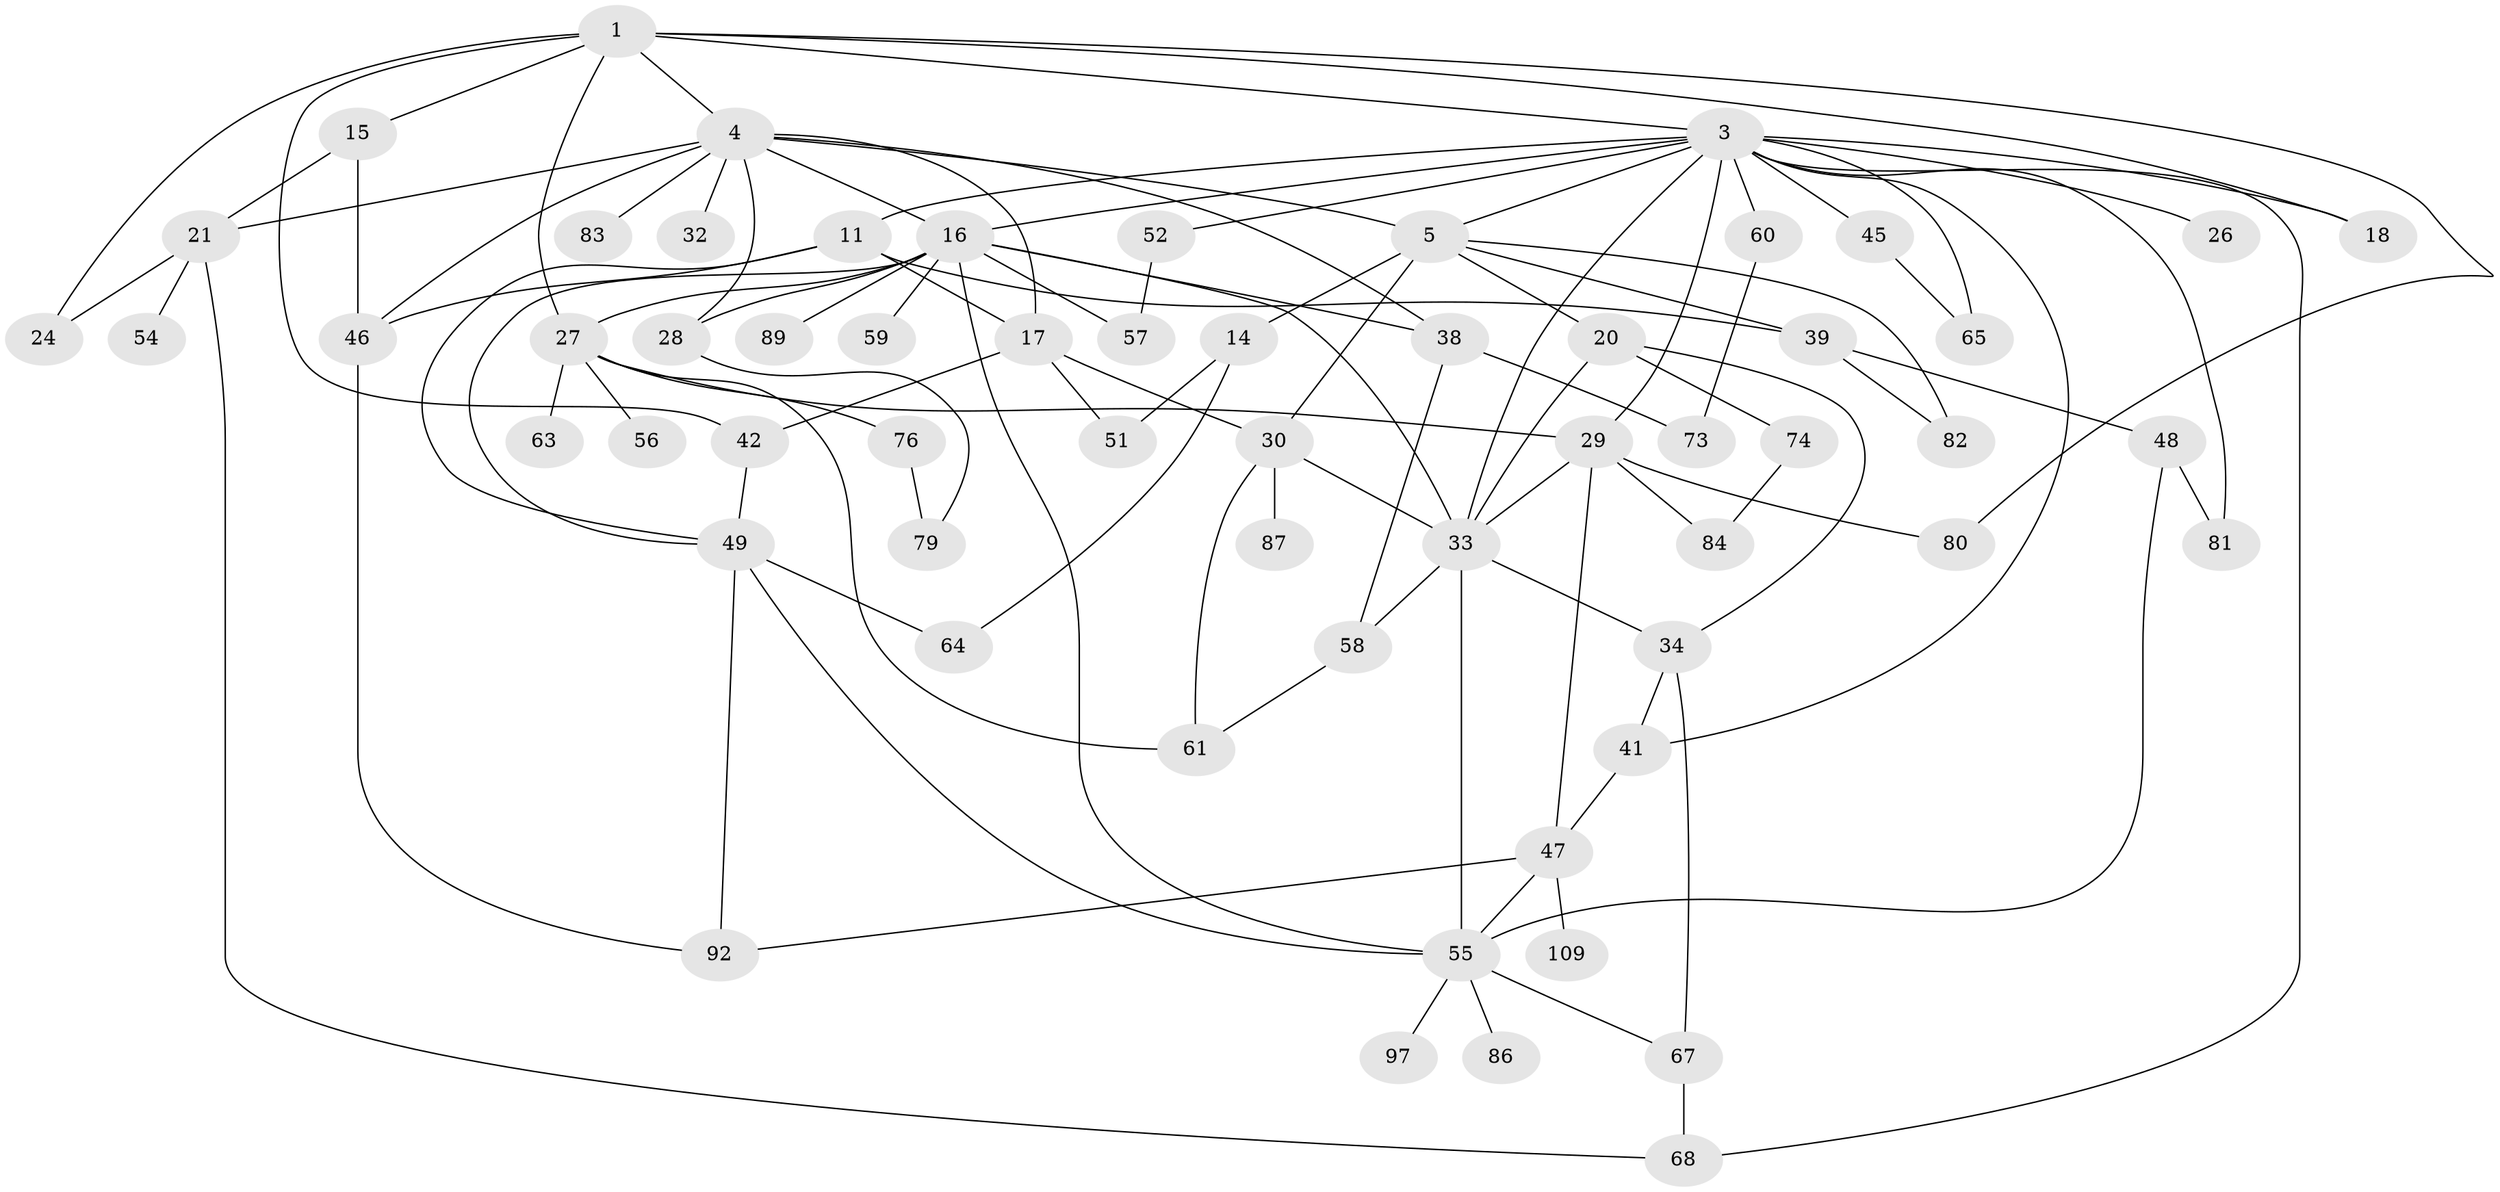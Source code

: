 // original degree distribution, {3: 0.24166666666666667, 4: 0.1, 6: 0.041666666666666664, 5: 0.058333333333333334, 7: 0.03333333333333333, 10: 0.008333333333333333, 2: 0.31666666666666665, 1: 0.2}
// Generated by graph-tools (version 1.1) at 2025/13/03/09/25 04:13:26]
// undirected, 60 vertices, 105 edges
graph export_dot {
graph [start="1"]
  node [color=gray90,style=filled];
  1 [super="+8+43+2"];
  3 [super="+7+10+69"];
  4 [super="+9+40+22"];
  5 [super="+70+6+19"];
  11 [super="+91+113"];
  14 [super="+66"];
  15 [super="+23+71"];
  16 [super="+53"];
  17 [super="+25"];
  18;
  20;
  21 [super="+37"];
  24 [super="+106"];
  26 [super="+99"];
  27 [super="+72"];
  28 [super="+101"];
  29 [super="+85+104"];
  30 [super="+50"];
  32 [super="+103"];
  33 [super="+102"];
  34 [super="+105"];
  38 [super="+77"];
  39;
  41 [super="+95"];
  42;
  45;
  46 [super="+78"];
  47;
  48;
  49 [super="+62+96"];
  51;
  52;
  54;
  55 [super="+90+100"];
  56 [super="+118"];
  57;
  58;
  59;
  60;
  61;
  63;
  64;
  65 [super="+88"];
  67;
  68 [super="+93"];
  73 [super="+120"];
  74;
  76;
  79;
  80;
  81 [super="+111"];
  82 [super="+98"];
  83;
  84;
  86 [super="+117"];
  87;
  89;
  92;
  97;
  109;
  1 -- 24;
  1 -- 27;
  1 -- 15;
  1 -- 80;
  1 -- 18;
  1 -- 3;
  1 -- 4;
  1 -- 42;
  3 -- 11;
  3 -- 16;
  3 -- 65;
  3 -- 68;
  3 -- 41;
  3 -- 26;
  3 -- 60;
  3 -- 81;
  3 -- 18;
  3 -- 52;
  3 -- 29 [weight=2];
  3 -- 45;
  3 -- 33;
  3 -- 5;
  4 -- 5 [weight=2];
  4 -- 32;
  4 -- 21 [weight=2];
  4 -- 17;
  4 -- 46;
  4 -- 28;
  4 -- 16;
  4 -- 83;
  4 -- 38;
  5 -- 14;
  5 -- 39;
  5 -- 82;
  5 -- 20;
  5 -- 30;
  11 -- 17;
  11 -- 39;
  11 -- 49;
  11 -- 46;
  14 -- 51;
  14 -- 64;
  15 -- 21;
  15 -- 46;
  16 -- 28;
  16 -- 55;
  16 -- 59;
  16 -- 57;
  16 -- 33;
  16 -- 38;
  16 -- 49;
  16 -- 27;
  16 -- 89;
  17 -- 51;
  17 -- 42;
  17 -- 30;
  20 -- 34;
  20 -- 74;
  20 -- 33;
  21 -- 54;
  21 -- 68;
  21 -- 24;
  27 -- 56;
  27 -- 63;
  27 -- 29;
  27 -- 76;
  27 -- 61;
  28 -- 79;
  29 -- 47;
  29 -- 80 [weight=2];
  29 -- 84;
  29 -- 33;
  30 -- 33;
  30 -- 61;
  30 -- 87;
  33 -- 34;
  33 -- 55;
  33 -- 58;
  34 -- 41;
  34 -- 67;
  38 -- 58;
  38 -- 73;
  39 -- 48;
  39 -- 82;
  41 -- 47;
  42 -- 49;
  45 -- 65;
  46 -- 92;
  47 -- 92;
  47 -- 109;
  47 -- 55;
  48 -- 81;
  48 -- 55;
  49 -- 64;
  49 -- 92;
  49 -- 55;
  52 -- 57;
  55 -- 67;
  55 -- 86;
  55 -- 97;
  58 -- 61;
  60 -- 73;
  67 -- 68;
  74 -- 84;
  76 -- 79;
}
